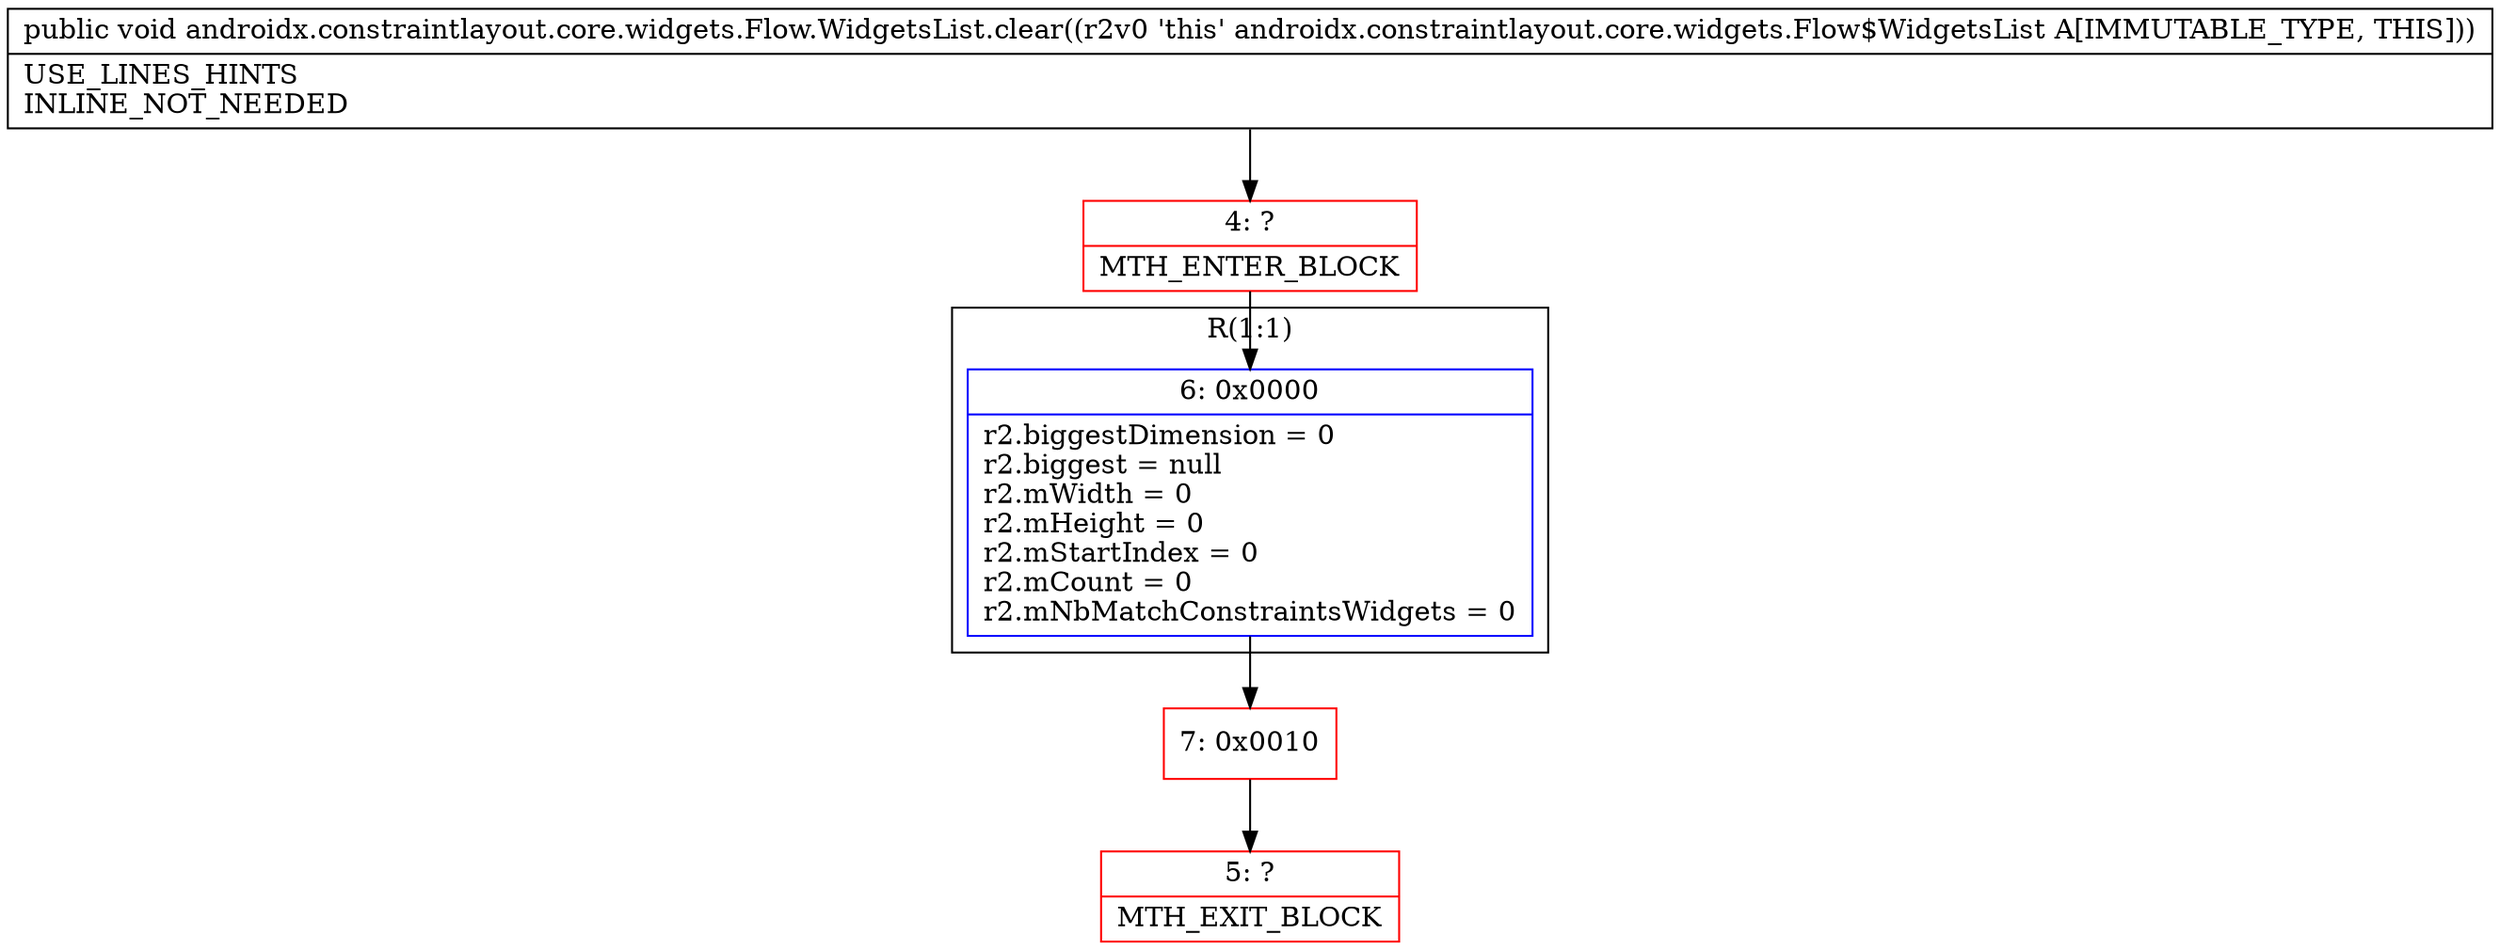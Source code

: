 digraph "CFG forandroidx.constraintlayout.core.widgets.Flow.WidgetsList.clear()V" {
subgraph cluster_Region_1175945024 {
label = "R(1:1)";
node [shape=record,color=blue];
Node_6 [shape=record,label="{6\:\ 0x0000|r2.biggestDimension = 0\lr2.biggest = null\lr2.mWidth = 0\lr2.mHeight = 0\lr2.mStartIndex = 0\lr2.mCount = 0\lr2.mNbMatchConstraintsWidgets = 0\l}"];
}
Node_4 [shape=record,color=red,label="{4\:\ ?|MTH_ENTER_BLOCK\l}"];
Node_7 [shape=record,color=red,label="{7\:\ 0x0010}"];
Node_5 [shape=record,color=red,label="{5\:\ ?|MTH_EXIT_BLOCK\l}"];
MethodNode[shape=record,label="{public void androidx.constraintlayout.core.widgets.Flow.WidgetsList.clear((r2v0 'this' androidx.constraintlayout.core.widgets.Flow$WidgetsList A[IMMUTABLE_TYPE, THIS]))  | USE_LINES_HINTS\lINLINE_NOT_NEEDED\l}"];
MethodNode -> Node_4;Node_6 -> Node_7;
Node_4 -> Node_6;
Node_7 -> Node_5;
}

